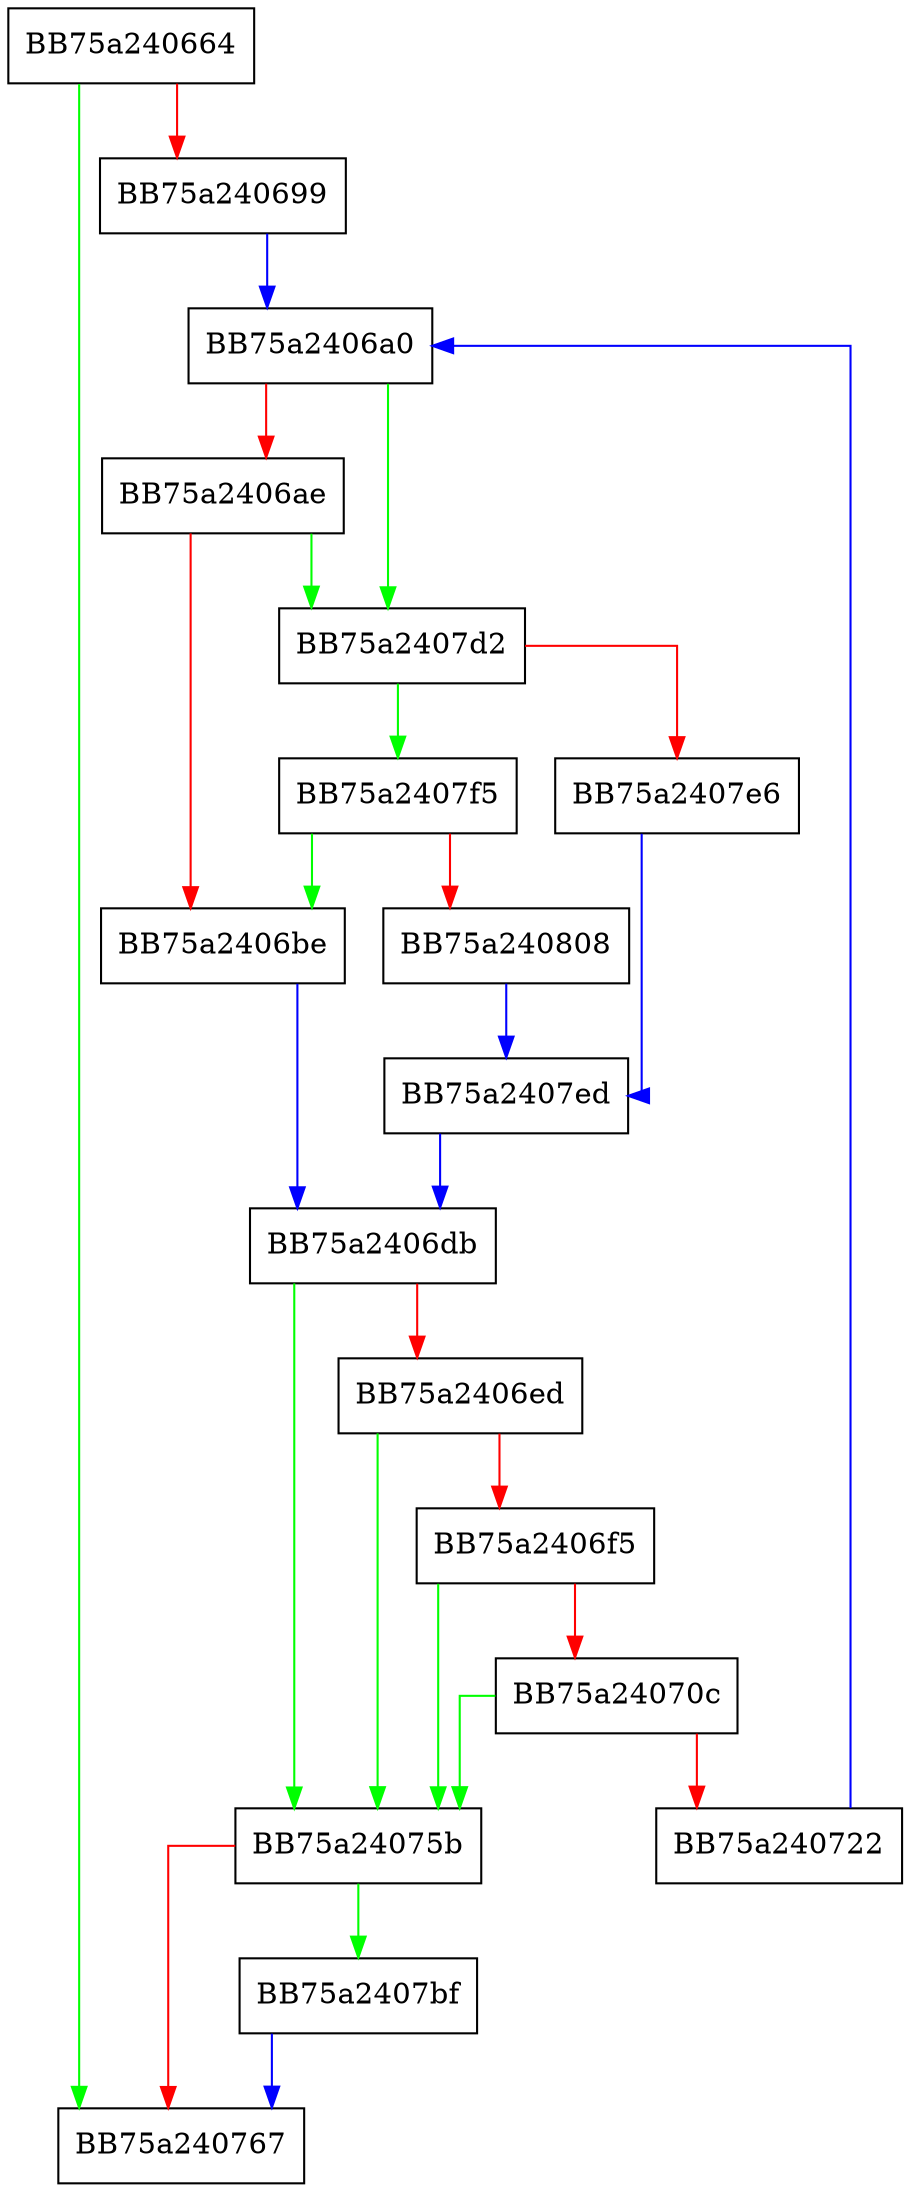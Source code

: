 digraph noop {
  node [shape="box"];
  graph [splines=ortho];
  BB75a240664 -> BB75a240767 [color="green"];
  BB75a240664 -> BB75a240699 [color="red"];
  BB75a240699 -> BB75a2406a0 [color="blue"];
  BB75a2406a0 -> BB75a2407d2 [color="green"];
  BB75a2406a0 -> BB75a2406ae [color="red"];
  BB75a2406ae -> BB75a2407d2 [color="green"];
  BB75a2406ae -> BB75a2406be [color="red"];
  BB75a2406be -> BB75a2406db [color="blue"];
  BB75a2406db -> BB75a24075b [color="green"];
  BB75a2406db -> BB75a2406ed [color="red"];
  BB75a2406ed -> BB75a24075b [color="green"];
  BB75a2406ed -> BB75a2406f5 [color="red"];
  BB75a2406f5 -> BB75a24075b [color="green"];
  BB75a2406f5 -> BB75a24070c [color="red"];
  BB75a24070c -> BB75a24075b [color="green"];
  BB75a24070c -> BB75a240722 [color="red"];
  BB75a240722 -> BB75a2406a0 [color="blue"];
  BB75a24075b -> BB75a2407bf [color="green"];
  BB75a24075b -> BB75a240767 [color="red"];
  BB75a2407bf -> BB75a240767 [color="blue"];
  BB75a2407d2 -> BB75a2407f5 [color="green"];
  BB75a2407d2 -> BB75a2407e6 [color="red"];
  BB75a2407e6 -> BB75a2407ed [color="blue"];
  BB75a2407ed -> BB75a2406db [color="blue"];
  BB75a2407f5 -> BB75a2406be [color="green"];
  BB75a2407f5 -> BB75a240808 [color="red"];
  BB75a240808 -> BB75a2407ed [color="blue"];
}
